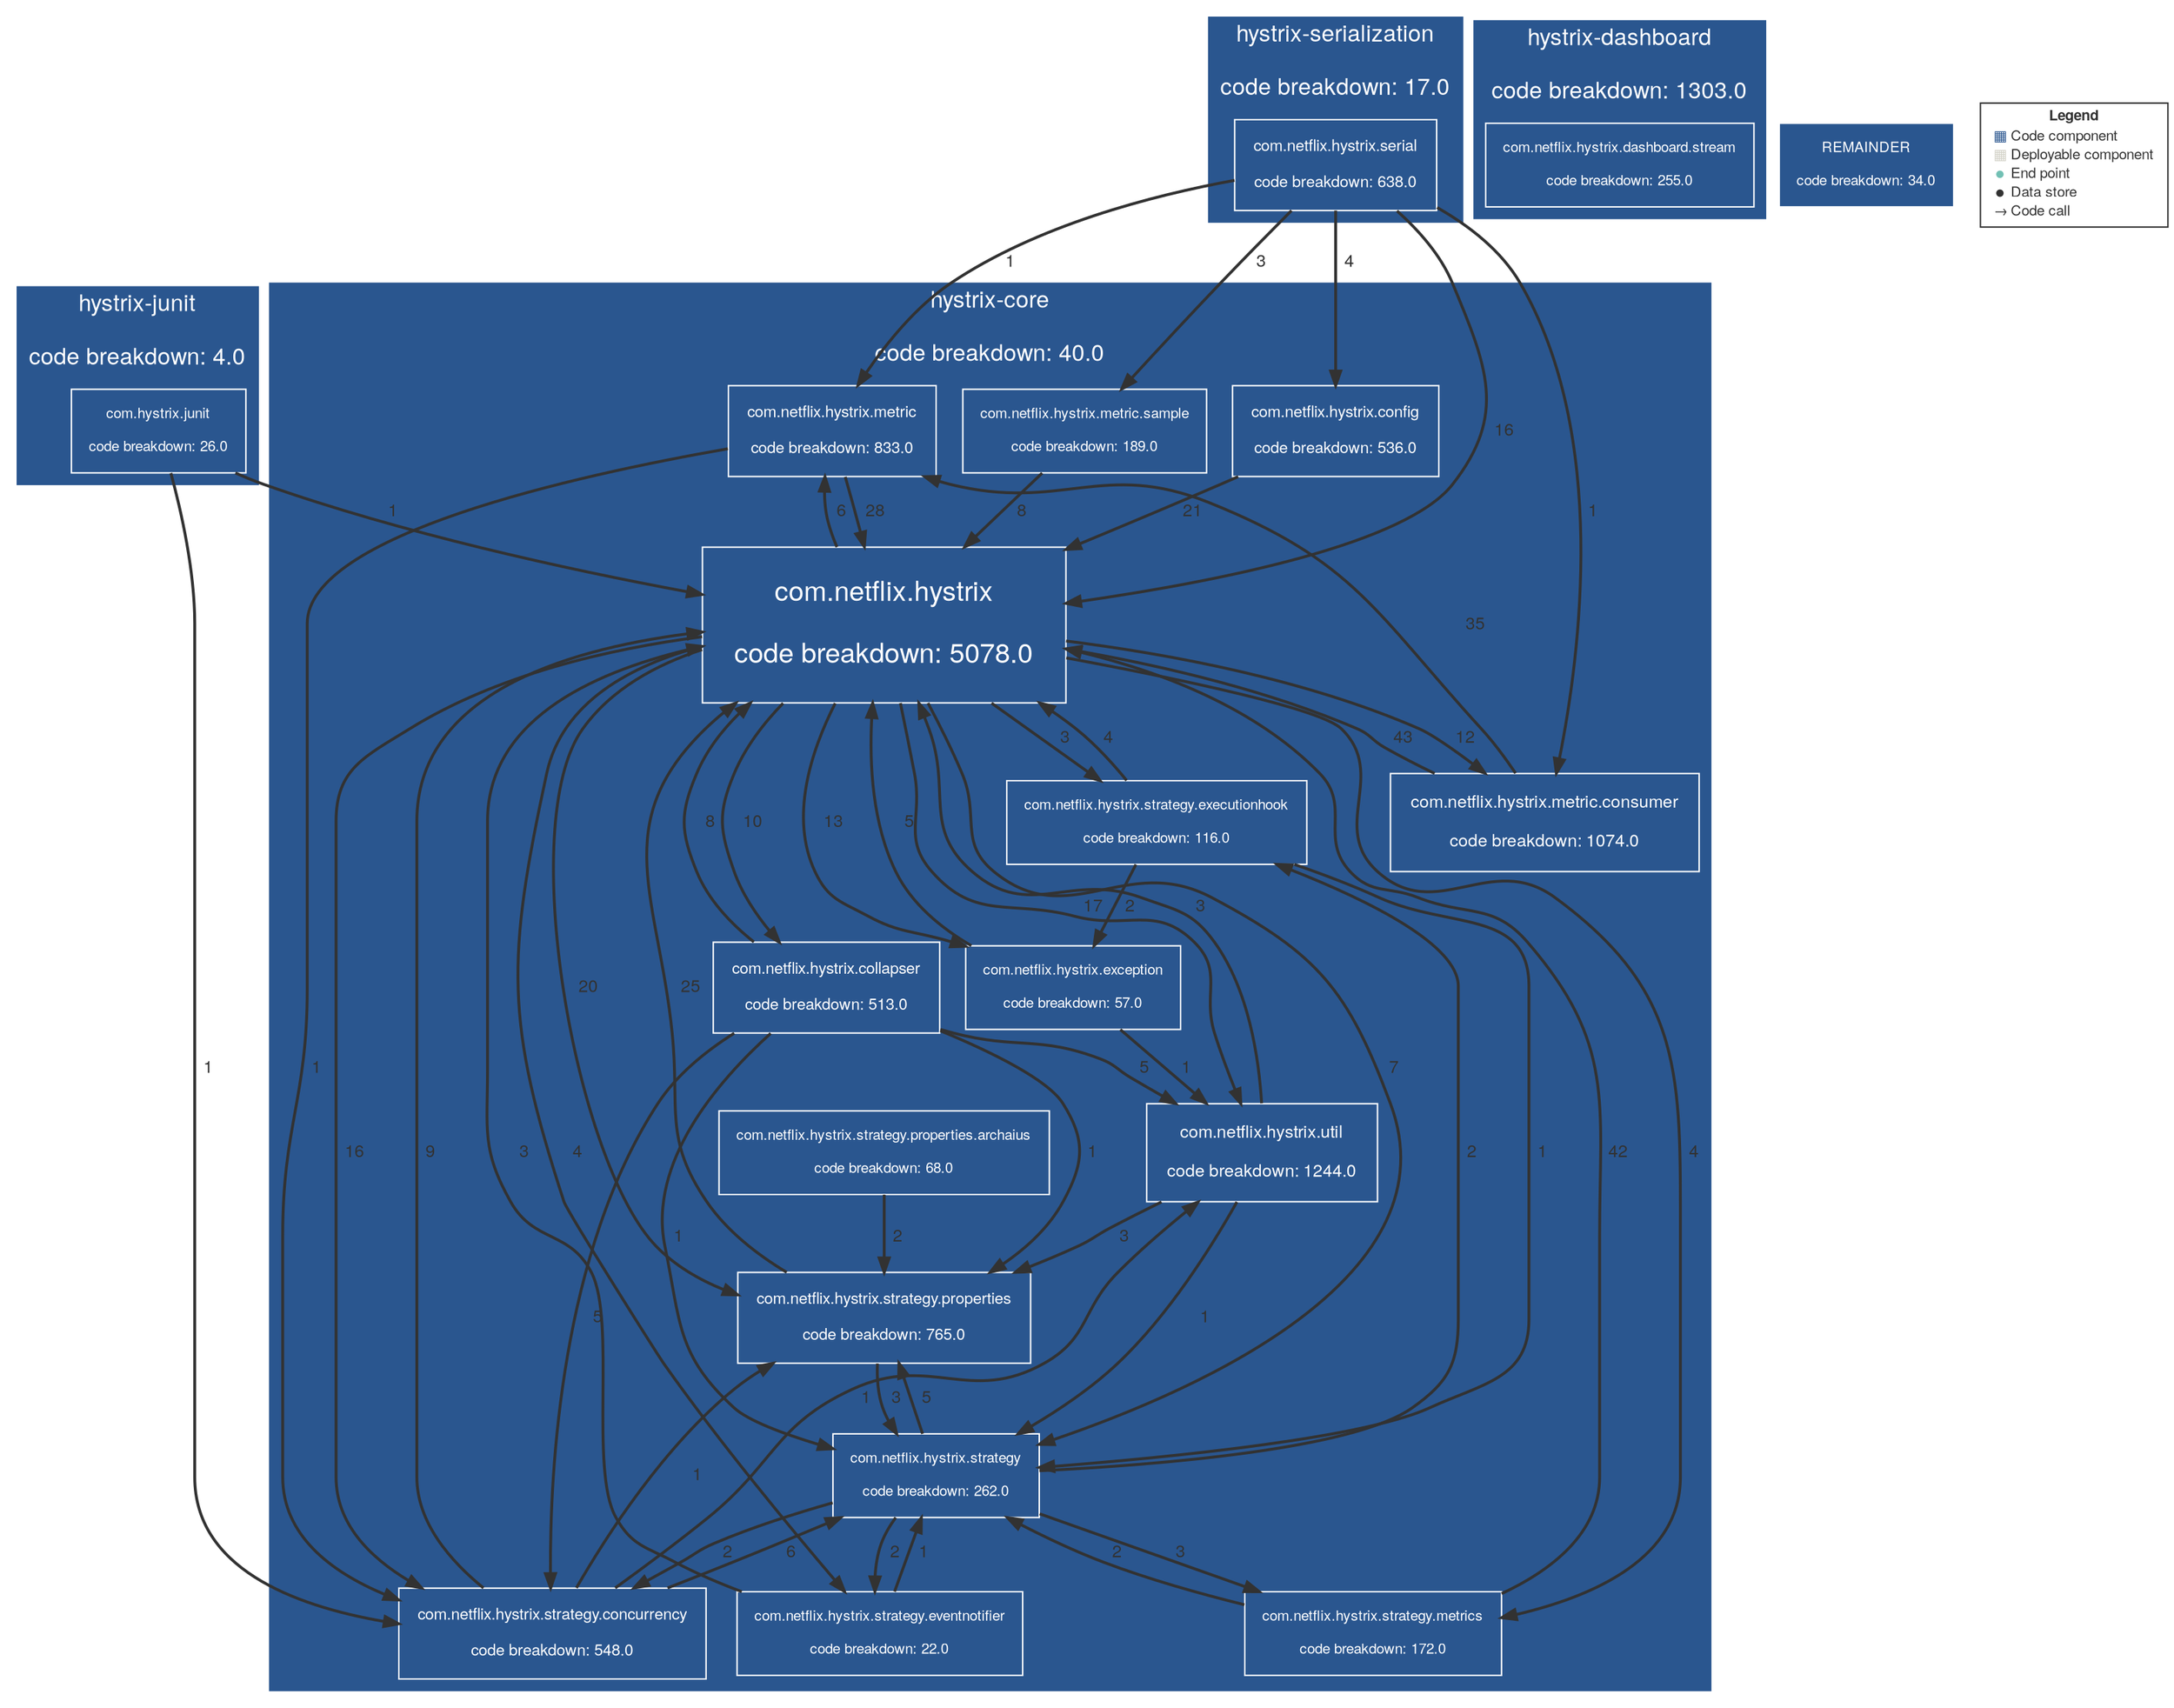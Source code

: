 digraph "Graph" {
compound=true
rankdir=TD
subgraph "cluster-hystrix-core" {
style="filled"
color="#2A568F"
fontname="Helvetica Neue"
fontsize="16"
fontcolor="#FFFFFF"
label="hystrix-core

code breakdown: 40.0"
"com.netflix.hystrix.metric@hystrix-core" [ shape="box" style="filled" fillcolor="#2A568F" penwidth="1" color="#FFFFFF" fontname="Helvetica Neue" fontcolor="#FFFFFF" fontsize="11" margin="0.176" label="com.netflix.hystrix.metric

code breakdown: 833.0" ]
"com.netflix.hystrix.util@hystrix-core" [ shape="box" style="filled" fillcolor="#2A568F" penwidth="1" color="#FFFFFF" fontname="Helvetica Neue" fontcolor="#FFFFFF" fontsize="12" margin="0.192" label="com.netflix.hystrix.util

code breakdown: 1244.0" ]
"com.netflix.hystrix@hystrix-core" [ shape="box" style="filled" fillcolor="#2A568F" penwidth="1" color="#FFFFFF" fontname="Helvetica Neue" fontcolor="#FFFFFF" fontsize="19" margin="0.304" label="com.netflix.hystrix

code breakdown: 5078.0" ]
"com.netflix.hystrix.metric.sample@hystrix-core" [ shape="box" style="filled" fillcolor="#2A568F" penwidth="1" color="#FFFFFF" fontname="Helvetica Neue" fontcolor="#FFFFFF" fontsize="10" margin="0.16" label="com.netflix.hystrix.metric.sample

code breakdown: 189.0" ]
"com.netflix.hystrix.config@hystrix-core" [ shape="box" style="filled" fillcolor="#2A568F" penwidth="1" color="#FFFFFF" fontname="Helvetica Neue" fontcolor="#FFFFFF" fontsize="11" margin="0.176" label="com.netflix.hystrix.config

code breakdown: 536.0" ]
"com.netflix.hystrix.strategy.eventnotifier@hystrix-core" [ shape="box" style="filled" fillcolor="#2A568F" penwidth="1" color="#FFFFFF" fontname="Helvetica Neue" fontcolor="#FFFFFF" fontsize="10" margin="0.16" label="com.netflix.hystrix.strategy.eventnotifier

code breakdown: 22.0" ]
"com.netflix.hystrix.strategy@hystrix-core" [ shape="box" style="filled" fillcolor="#2A568F" penwidth="1" color="#FFFFFF" fontname="Helvetica Neue" fontcolor="#FFFFFF" fontsize="10" margin="0.16" label="com.netflix.hystrix.strategy

code breakdown: 262.0" ]
"com.netflix.hystrix.strategy.concurrency@hystrix-core" [ shape="box" style="filled" fillcolor="#2A568F" penwidth="1" color="#FFFFFF" fontname="Helvetica Neue" fontcolor="#FFFFFF" fontsize="11" margin="0.176" label="com.netflix.hystrix.strategy.concurrency

code breakdown: 548.0" ]
"com.netflix.hystrix.strategy.properties.archaius@hystrix-core" [ shape="box" style="filled" fillcolor="#2A568F" penwidth="1" color="#FFFFFF" fontname="Helvetica Neue" fontcolor="#FFFFFF" fontsize="10" margin="0.16" label="com.netflix.hystrix.strategy.properties.archaius

code breakdown: 68.0" ]
"com.netflix.hystrix.collapser@hystrix-core" [ shape="box" style="filled" fillcolor="#2A568F" penwidth="1" color="#FFFFFF" fontname="Helvetica Neue" fontcolor="#FFFFFF" fontsize="11" margin="0.176" label="com.netflix.hystrix.collapser

code breakdown: 513.0" ]
"com.netflix.hystrix.exception@hystrix-core" [ shape="box" style="filled" fillcolor="#2A568F" penwidth="1" color="#FFFFFF" fontname="Helvetica Neue" fontcolor="#FFFFFF" fontsize="10" margin="0.16" label="com.netflix.hystrix.exception

code breakdown: 57.0" ]
"com.netflix.hystrix.strategy.metrics@hystrix-core" [ shape="box" style="filled" fillcolor="#2A568F" penwidth="1" color="#FFFFFF" fontname="Helvetica Neue" fontcolor="#FFFFFF" fontsize="10" margin="0.16" label="com.netflix.hystrix.strategy.metrics

code breakdown: 172.0" ]
"com.netflix.hystrix.metric.consumer@hystrix-core" [ shape="box" style="filled" fillcolor="#2A568F" penwidth="1" color="#FFFFFF" fontname="Helvetica Neue" fontcolor="#FFFFFF" fontsize="12" margin="0.192" label="com.netflix.hystrix.metric.consumer

code breakdown: 1074.0" ]
"com.netflix.hystrix.strategy.properties@hystrix-core" [ shape="box" style="filled" fillcolor="#2A568F" penwidth="1" color="#FFFFFF" fontname="Helvetica Neue" fontcolor="#FFFFFF" fontsize="11" margin="0.176" label="com.netflix.hystrix.strategy.properties

code breakdown: 765.0" ]
"com.netflix.hystrix.strategy.executionhook@hystrix-core" [ shape="box" style="filled" fillcolor="#2A568F" penwidth="1" color="#FFFFFF" fontname="Helvetica Neue" fontcolor="#FFFFFF" fontsize="10" margin="0.16" label="com.netflix.hystrix.strategy.executionhook

code breakdown: 116.0" ]
}
subgraph "cluster-hystrix-serialization" {
style="filled"
color="#2A568F"
fontname="Helvetica Neue"
fontsize="16"
fontcolor="#FFFFFF"
label="hystrix-serialization

code breakdown: 17.0"
"com.netflix.hystrix.serial@hystrix-serialization" [ shape="box" style="filled" fillcolor="#2A568F" penwidth="1" color="#FFFFFF" fontname="Helvetica Neue" fontcolor="#FFFFFF" fontsize="11" margin="0.176" label="com.netflix.hystrix.serial

code breakdown: 638.0" ]
}
subgraph "cluster-hystrix-dashboard" {
style="filled"
color="#2A568F"
fontname="Helvetica Neue"
fontsize="16"
fontcolor="#FFFFFF"
label="hystrix-dashboard

code breakdown: 1303.0"
"com.netflix.hystrix.dashboard.stream@hystrix-dashboard" [ shape="box" style="filled" fillcolor="#2A568F" penwidth="1" color="#FFFFFF" fontname="Helvetica Neue" fontcolor="#FFFFFF" fontsize="10" margin="0.16" label="com.netflix.hystrix.dashboard.stream

code breakdown: 255.0" ]
}
"REMAINDER@NOT_DEPLOYED" [ shape="box" style="filled" fillcolor="#2A568F" penwidth="1" color="#FFFFFF" fontname="Helvetica Neue" fontcolor="#FFFFFF" fontsize="10" margin="0.16" label="REMAINDER

code breakdown: 34.0" ]
subgraph "cluster-hystrix-junit" {
style="filled"
color="#2A568F"
fontname="Helvetica Neue"
fontsize="16"
fontcolor="#FFFFFF"
label="hystrix-junit

code breakdown: 4.0"
"com.hystrix.junit@hystrix-junit" [ shape="box" style="filled" fillcolor="#2A568F" penwidth="1" color="#FFFFFF" fontname="Helvetica Neue" fontcolor="#FFFFFF" fontsize="10" margin="0.16" label="com.hystrix.junit

code breakdown: 26.0" ]
}
"com.netflix.hystrix.metric@hystrix-core" -> "com.netflix.hystrix@hystrix-core" [ penwidth="2" color="#323232" fontcolor="#323232" fontname="Helvetica Neue" fontsize="12" label="  28" ]
"com.netflix.hystrix.metric@hystrix-core" -> "com.netflix.hystrix.strategy.concurrency@hystrix-core" [ penwidth="2" color="#323232" fontcolor="#323232" fontname="Helvetica Neue" fontsize="12" label="  1" ]
"com.netflix.hystrix.util@hystrix-core" -> "com.netflix.hystrix@hystrix-core" [ penwidth="2" color="#323232" fontcolor="#323232" fontname="Helvetica Neue" fontsize="12" label="  3" ]
"com.netflix.hystrix.util@hystrix-core" -> "com.netflix.hystrix.strategy@hystrix-core" [ penwidth="2" color="#323232" fontcolor="#323232" fontname="Helvetica Neue" fontsize="12" label="  1" ]
"com.netflix.hystrix.util@hystrix-core" -> "com.netflix.hystrix.strategy.properties@hystrix-core" [ penwidth="2" color="#323232" fontcolor="#323232" fontname="Helvetica Neue" fontsize="12" label="  3" ]
"com.netflix.hystrix@hystrix-core" -> "com.netflix.hystrix.metric@hystrix-core" [ penwidth="2" color="#323232" fontcolor="#323232" fontname="Helvetica Neue" fontsize="12" label="  6" ]
"com.netflix.hystrix@hystrix-core" -> "com.netflix.hystrix.util@hystrix-core" [ penwidth="2" color="#323232" fontcolor="#323232" fontname="Helvetica Neue" fontsize="12" label="  17" ]
"com.netflix.hystrix@hystrix-core" -> "com.netflix.hystrix.strategy.eventnotifier@hystrix-core" [ penwidth="2" color="#323232" fontcolor="#323232" fontname="Helvetica Neue" fontsize="12" label="  4" ]
"com.netflix.hystrix@hystrix-core" -> "com.netflix.hystrix.strategy@hystrix-core" [ penwidth="2" color="#323232" fontcolor="#323232" fontname="Helvetica Neue" fontsize="12" label="  7" ]
"com.netflix.hystrix@hystrix-core" -> "com.netflix.hystrix.strategy.concurrency@hystrix-core" [ penwidth="2" color="#323232" fontcolor="#323232" fontname="Helvetica Neue" fontsize="12" label="  16" ]
"com.netflix.hystrix@hystrix-core" -> "com.netflix.hystrix.collapser@hystrix-core" [ penwidth="2" color="#323232" fontcolor="#323232" fontname="Helvetica Neue" fontsize="12" label="  10" ]
"com.netflix.hystrix@hystrix-core" -> "com.netflix.hystrix.exception@hystrix-core" [ penwidth="2" color="#323232" fontcolor="#323232" fontname="Helvetica Neue" fontsize="12" label="  13" ]
"com.netflix.hystrix@hystrix-core" -> "com.netflix.hystrix.strategy.metrics@hystrix-core" [ penwidth="2" color="#323232" fontcolor="#323232" fontname="Helvetica Neue" fontsize="12" label="  4" ]
"com.netflix.hystrix@hystrix-core" -> "com.netflix.hystrix.metric.consumer@hystrix-core" [ penwidth="2" color="#323232" fontcolor="#323232" fontname="Helvetica Neue" fontsize="12" label="  12" ]
"com.netflix.hystrix@hystrix-core" -> "com.netflix.hystrix.strategy.properties@hystrix-core" [ penwidth="2" color="#323232" fontcolor="#323232" fontname="Helvetica Neue" fontsize="12" label="  20" ]
"com.netflix.hystrix@hystrix-core" -> "com.netflix.hystrix.strategy.executionhook@hystrix-core" [ penwidth="2" color="#323232" fontcolor="#323232" fontname="Helvetica Neue" fontsize="12" label="  3" ]
"com.netflix.hystrix.metric.sample@hystrix-core" -> "com.netflix.hystrix@hystrix-core" [ penwidth="2" color="#323232" fontcolor="#323232" fontname="Helvetica Neue" fontsize="12" label="  8" ]
"com.netflix.hystrix.config@hystrix-core" -> "com.netflix.hystrix@hystrix-core" [ penwidth="2" color="#323232" fontcolor="#323232" fontname="Helvetica Neue" fontsize="12" label="  21" ]
"com.netflix.hystrix.strategy.eventnotifier@hystrix-core" -> "com.netflix.hystrix@hystrix-core" [ penwidth="2" color="#323232" fontcolor="#323232" fontname="Helvetica Neue" fontsize="12" label="  3" ]
"com.netflix.hystrix.strategy.eventnotifier@hystrix-core" -> "com.netflix.hystrix.strategy@hystrix-core" [ penwidth="2" color="#323232" fontcolor="#323232" fontname="Helvetica Neue" fontsize="12" label="  1" ]
"com.netflix.hystrix.strategy@hystrix-core" -> "com.netflix.hystrix.strategy.eventnotifier@hystrix-core" [ penwidth="2" color="#323232" fontcolor="#323232" fontname="Helvetica Neue" fontsize="12" label="  2" ]
"com.netflix.hystrix.strategy@hystrix-core" -> "com.netflix.hystrix.strategy.concurrency@hystrix-core" [ penwidth="2" color="#323232" fontcolor="#323232" fontname="Helvetica Neue" fontsize="12" label="  2" ]
"com.netflix.hystrix.strategy@hystrix-core" -> "com.netflix.hystrix.strategy.metrics@hystrix-core" [ penwidth="2" color="#323232" fontcolor="#323232" fontname="Helvetica Neue" fontsize="12" label="  3" ]
"com.netflix.hystrix.strategy@hystrix-core" -> "com.netflix.hystrix.strategy.properties@hystrix-core" [ penwidth="2" color="#323232" fontcolor="#323232" fontname="Helvetica Neue" fontsize="12" label="  5" ]
"com.netflix.hystrix.strategy@hystrix-core" -> "com.netflix.hystrix.strategy.executionhook@hystrix-core" [ penwidth="2" color="#323232" fontcolor="#323232" fontname="Helvetica Neue" fontsize="12" label="  2" ]
"com.netflix.hystrix.strategy.concurrency@hystrix-core" -> "com.netflix.hystrix.util@hystrix-core" [ penwidth="2" color="#323232" fontcolor="#323232" fontname="Helvetica Neue" fontsize="12" label="  1" ]
"com.netflix.hystrix.strategy.concurrency@hystrix-core" -> "com.netflix.hystrix@hystrix-core" [ penwidth="2" color="#323232" fontcolor="#323232" fontname="Helvetica Neue" fontsize="12" label="  9" ]
"com.netflix.hystrix.strategy.concurrency@hystrix-core" -> "com.netflix.hystrix.strategy@hystrix-core" [ penwidth="2" color="#323232" fontcolor="#323232" fontname="Helvetica Neue" fontsize="12" label="  6" ]
"com.netflix.hystrix.strategy.concurrency@hystrix-core" -> "com.netflix.hystrix.strategy.properties@hystrix-core" [ penwidth="2" color="#323232" fontcolor="#323232" fontname="Helvetica Neue" fontsize="12" label="  1" ]
"com.netflix.hystrix.strategy.properties.archaius@hystrix-core" -> "com.netflix.hystrix.strategy.properties@hystrix-core" [ penwidth="2" color="#323232" fontcolor="#323232" fontname="Helvetica Neue" fontsize="12" label="  2" ]
"com.netflix.hystrix.collapser@hystrix-core" -> "com.netflix.hystrix.util@hystrix-core" [ penwidth="2" color="#323232" fontcolor="#323232" fontname="Helvetica Neue" fontsize="12" label="  5" ]
"com.netflix.hystrix.collapser@hystrix-core" -> "com.netflix.hystrix@hystrix-core" [ penwidth="2" color="#323232" fontcolor="#323232" fontname="Helvetica Neue" fontsize="12" label="  8" ]
"com.netflix.hystrix.collapser@hystrix-core" -> "com.netflix.hystrix.strategy@hystrix-core" [ penwidth="2" color="#323232" fontcolor="#323232" fontname="Helvetica Neue" fontsize="12" label="  1" ]
"com.netflix.hystrix.collapser@hystrix-core" -> "com.netflix.hystrix.strategy.concurrency@hystrix-core" [ penwidth="2" color="#323232" fontcolor="#323232" fontname="Helvetica Neue" fontsize="12" label="  5" ]
"com.netflix.hystrix.collapser@hystrix-core" -> "com.netflix.hystrix.strategy.properties@hystrix-core" [ penwidth="2" color="#323232" fontcolor="#323232" fontname="Helvetica Neue" fontsize="12" label="  1" ]
"com.netflix.hystrix.exception@hystrix-core" -> "com.netflix.hystrix.util@hystrix-core" [ penwidth="2" color="#323232" fontcolor="#323232" fontname="Helvetica Neue" fontsize="12" label="  1" ]
"com.netflix.hystrix.exception@hystrix-core" -> "com.netflix.hystrix@hystrix-core" [ penwidth="2" color="#323232" fontcolor="#323232" fontname="Helvetica Neue" fontsize="12" label="  5" ]
"com.netflix.hystrix.strategy.metrics@hystrix-core" -> "com.netflix.hystrix@hystrix-core" [ penwidth="2" color="#323232" fontcolor="#323232" fontname="Helvetica Neue" fontsize="12" label="  42" ]
"com.netflix.hystrix.strategy.metrics@hystrix-core" -> "com.netflix.hystrix.strategy@hystrix-core" [ penwidth="2" color="#323232" fontcolor="#323232" fontname="Helvetica Neue" fontsize="12" label="  2" ]
"com.netflix.hystrix.metric.consumer@hystrix-core" -> "com.netflix.hystrix.metric@hystrix-core" [ penwidth="2" color="#323232" fontcolor="#323232" fontname="Helvetica Neue" fontsize="12" label="  35" ]
"com.netflix.hystrix.metric.consumer@hystrix-core" -> "com.netflix.hystrix@hystrix-core" [ penwidth="2" color="#323232" fontcolor="#323232" fontname="Helvetica Neue" fontsize="12" label="  43" ]
"com.netflix.hystrix.strategy.properties@hystrix-core" -> "com.netflix.hystrix@hystrix-core" [ penwidth="2" color="#323232" fontcolor="#323232" fontname="Helvetica Neue" fontsize="12" label="  25" ]
"com.netflix.hystrix.strategy.properties@hystrix-core" -> "com.netflix.hystrix.strategy@hystrix-core" [ penwidth="2" color="#323232" fontcolor="#323232" fontname="Helvetica Neue" fontsize="12" label="  3" ]
"com.netflix.hystrix.strategy.executionhook@hystrix-core" -> "com.netflix.hystrix@hystrix-core" [ penwidth="2" color="#323232" fontcolor="#323232" fontname="Helvetica Neue" fontsize="12" label="  4" ]
"com.netflix.hystrix.strategy.executionhook@hystrix-core" -> "com.netflix.hystrix.strategy@hystrix-core" [ penwidth="2" color="#323232" fontcolor="#323232" fontname="Helvetica Neue" fontsize="12" label="  1" ]
"com.netflix.hystrix.strategy.executionhook@hystrix-core" -> "com.netflix.hystrix.exception@hystrix-core" [ penwidth="2" color="#323232" fontcolor="#323232" fontname="Helvetica Neue" fontsize="12" label="  2" ]
"com.netflix.hystrix.serial@hystrix-serialization" -> "com.netflix.hystrix.metric@hystrix-core" [ penwidth="2" color="#323232" fontcolor="#323232" fontname="Helvetica Neue" fontsize="12" label="  1" ]
"com.netflix.hystrix.serial@hystrix-serialization" -> "com.netflix.hystrix@hystrix-core" [ penwidth="2" color="#323232" fontcolor="#323232" fontname="Helvetica Neue" fontsize="12" label="  16" ]
"com.netflix.hystrix.serial@hystrix-serialization" -> "com.netflix.hystrix.metric.sample@hystrix-core" [ penwidth="2" color="#323232" fontcolor="#323232" fontname="Helvetica Neue" fontsize="12" label="  3" ]
"com.netflix.hystrix.serial@hystrix-serialization" -> "com.netflix.hystrix.config@hystrix-core" [ penwidth="2" color="#323232" fontcolor="#323232" fontname="Helvetica Neue" fontsize="12" label="  4" ]
"com.netflix.hystrix.serial@hystrix-serialization" -> "com.netflix.hystrix.metric.consumer@hystrix-core" [ penwidth="2" color="#323232" fontcolor="#323232" fontname="Helvetica Neue" fontsize="12" label="  1" ]
"com.hystrix.junit@hystrix-junit" -> "com.netflix.hystrix@hystrix-core" [ penwidth="2" color="#323232" fontcolor="#323232" fontname="Helvetica Neue" fontsize="12" label="  1" ]
"com.hystrix.junit@hystrix-junit" -> "com.netflix.hystrix.strategy.concurrency@hystrix-core" [ penwidth="2" color="#323232" fontcolor="#323232" fontname="Helvetica Neue" fontsize="12" label="  1" ]
"LEGEND" [ shape="box" style="filled" fillcolor="#FFFFFF" penwidth="1" color="#323232" fontname="Helvetica Neue" fontcolor="#323232" fontsize="10" label=<<TABLE BORDER="0" CELLPADDING="1" CELLSPACING="0">
<TR><TD COLSPAN="2"><B>Legend</B></TD></TR>
<TR><TD><FONT COLOR="#2A568F">&#9638;</FONT></TD><TD ALIGN="left">Code component</TD></TR>
<TR><TD><FONT COLOR="#D2D1C7">&#9638;</FONT></TD><TD ALIGN="left">Deployable component</TD></TR>
<TR><TD><FONT COLOR="#72C0B4">&#9679;</FONT></TD><TD ALIGN="left">End point</TD></TR>
<TR><TD><FONT COLOR="#323232">&#9679;</FONT></TD><TD ALIGN="left">Data store</TD></TR>
<TR><TD><FONT COLOR="#323232">&rarr;</FONT></TD><TD ALIGN="left">Code call</TD></TR>
</TABLE>
>  ]
}
